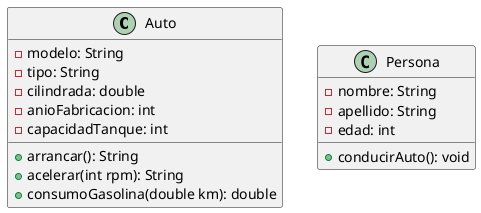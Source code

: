@startuml
'https://plantuml.com/class-diagram

class Auto{
    - modelo: String
    - tipo: String
    - cilindrada: double
    - anioFabricacion: int
    - capacidadTanque: int

    + arrancar(): String
    + acelerar(int rpm): String
    + consumoGasolina(double km): double
}
class Persona{
    - nombre: String
    - apellido: String
    - edad: int

    + conducirAuto(): void
}

@enduml